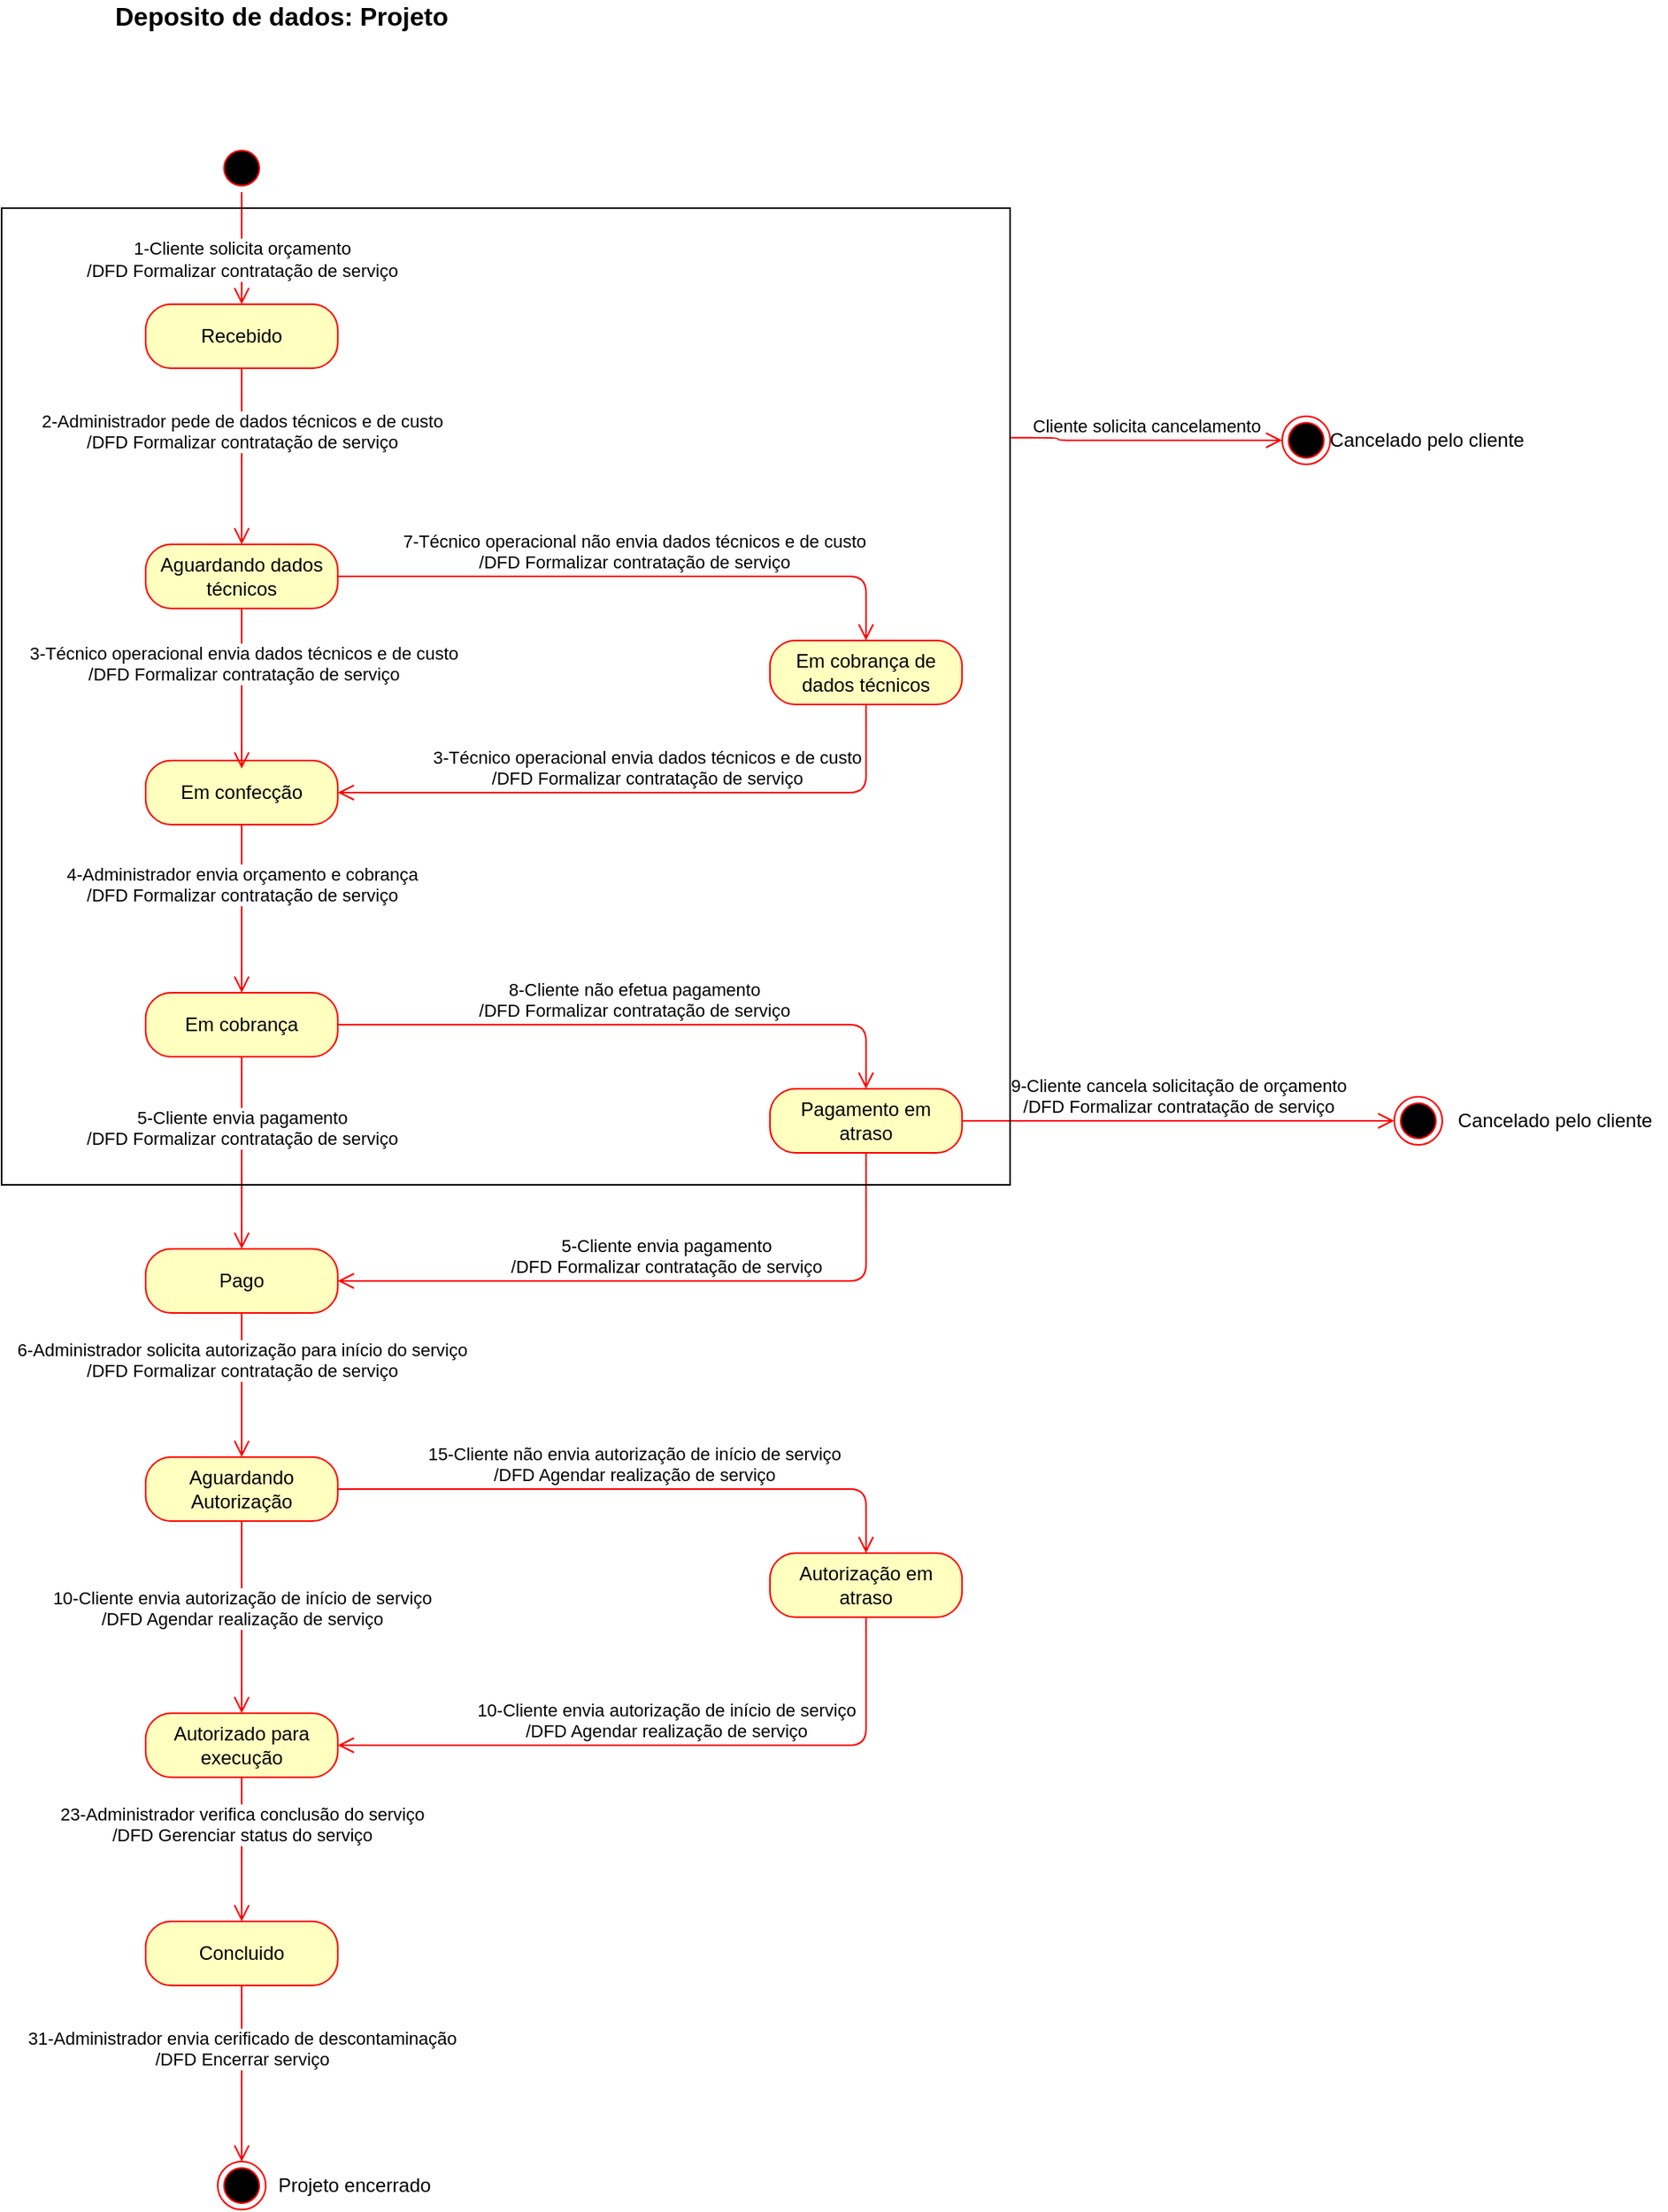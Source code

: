 <mxfile version="13.1.3" type="device" pages="3"><diagram id="hdqu5WZmas8wlfee1xOd" name="Projeto"><mxGraphModel dx="1422" dy="713" grid="1" gridSize="10" guides="1" tooltips="1" connect="1" arrows="1" fold="1" page="1" pageScale="1" pageWidth="1169" pageHeight="1654" math="0" shadow="0"><root><mxCell id="0"/><mxCell id="1" parent="0"/><mxCell id="p3tdU8uC6ub4BsB1K3ly-1" value="" style="ellipse;html=1;shape=startState;fillColor=#000000;strokeColor=#ff0000;" parent="1" vertex="1"><mxGeometry x="225" y="150" width="30" height="30" as="geometry"/></mxCell><mxCell id="p3tdU8uC6ub4BsB1K3ly-2" value="" style="edgeStyle=orthogonalEdgeStyle;html=1;verticalAlign=bottom;endArrow=open;endSize=8;strokeColor=#ff0000;entryX=0.5;entryY=0;entryDx=0;entryDy=0;" parent="1" source="p3tdU8uC6ub4BsB1K3ly-1" target="p3tdU8uC6ub4BsB1K3ly-4" edge="1"><mxGeometry x="0.2" y="145" relative="1" as="geometry"><mxPoint x="240" y="260" as="targetPoint"/><mxPoint as="offset"/></mxGeometry></mxCell><mxCell id="p3tdU8uC6ub4BsB1K3ly-13" value="1-Cliente solicita orçamento&lt;br&gt;/DFD Formalizar contratação de serviço" style="edgeLabel;html=1;align=center;verticalAlign=middle;resizable=0;points=[];" parent="p3tdU8uC6ub4BsB1K3ly-2" vertex="1" connectable="0"><mxGeometry x="0.2" relative="1" as="geometry"><mxPoint as="offset"/></mxGeometry></mxCell><mxCell id="p3tdU8uC6ub4BsB1K3ly-4" value="Recebido" style="rounded=1;whiteSpace=wrap;html=1;arcSize=40;fontColor=#000000;fillColor=#ffffc0;strokeColor=#ff0000;" parent="1" vertex="1"><mxGeometry x="180" y="250" width="120" height="40" as="geometry"/></mxCell><mxCell id="p3tdU8uC6ub4BsB1K3ly-5" value="2-Administrador pede de dados técnicos e de custo&lt;br&gt;/DFD Formalizar contratação de serviço" style="edgeStyle=orthogonalEdgeStyle;html=1;verticalAlign=bottom;endArrow=open;endSize=8;strokeColor=#ff0000;" parent="1" source="p3tdU8uC6ub4BsB1K3ly-4" target="p3tdU8uC6ub4BsB1K3ly-11" edge="1"><mxGeometry relative="1" as="geometry"><mxPoint x="240" y="420" as="targetPoint"/><Array as="points"><mxPoint x="240" y="360"/><mxPoint x="240" y="360"/></Array></mxGeometry></mxCell><mxCell id="p3tdU8uC6ub4BsB1K3ly-11" value="Aguardando dados técnicos" style="rounded=1;whiteSpace=wrap;html=1;arcSize=40;fontColor=#000000;fillColor=#ffffc0;strokeColor=#ff0000;" parent="1" vertex="1"><mxGeometry x="180" y="400" width="120" height="40" as="geometry"/></mxCell><mxCell id="p3tdU8uC6ub4BsB1K3ly-26" value="Em confecção" style="rounded=1;whiteSpace=wrap;html=1;arcSize=40;fontColor=#000000;fillColor=#ffffc0;strokeColor=#ff0000;" parent="1" vertex="1"><mxGeometry x="180" y="535" width="120" height="40" as="geometry"/></mxCell><mxCell id="p3tdU8uC6ub4BsB1K3ly-41" value="" style="group" parent="1" vertex="1" connectable="0"><mxGeometry x="890" y="320" width="160" height="30" as="geometry"/></mxCell><mxCell id="p3tdU8uC6ub4BsB1K3ly-32" value="" style="ellipse;html=1;shape=endState;fillColor=#000000;strokeColor=#ff0000;container=1;" parent="p3tdU8uC6ub4BsB1K3ly-41" vertex="1"><mxGeometry width="30" height="30" as="geometry"/></mxCell><mxCell id="p3tdU8uC6ub4BsB1K3ly-37" value="Cancelado pelo cliente" style="text;html=1;align=center;verticalAlign=middle;resizable=0;points=[];autosize=1;" parent="p3tdU8uC6ub4BsB1K3ly-41" vertex="1"><mxGeometry x="20" y="5" width="140" height="20" as="geometry"/></mxCell><mxCell id="p3tdU8uC6ub4BsB1K3ly-42" value="Cliente solicita cancelamento" style="edgeStyle=orthogonalEdgeStyle;html=1;verticalAlign=bottom;endArrow=open;endSize=8;strokeColor=#ff0000;entryX=0;entryY=0.5;entryDx=0;entryDy=0;exitX=1.001;exitY=0.235;exitDx=0;exitDy=0;exitPerimeter=0;" parent="1" source="p3tdU8uC6ub4BsB1K3ly-111" target="p3tdU8uC6ub4BsB1K3ly-32" edge="1"><mxGeometry relative="1" as="geometry"><mxPoint x="1040" y="380" as="targetPoint"/><mxPoint x="750" y="330" as="sourcePoint"/><Array as="points"><mxPoint x="750" y="333"/><mxPoint x="750" y="335"/></Array></mxGeometry></mxCell><mxCell id="p3tdU8uC6ub4BsB1K3ly-74" value="3-Técnico operacional envia dados técnicos e de custo&lt;br&gt;/DFD Formalizar contratação de serviço" style="edgeStyle=orthogonalEdgeStyle;html=1;verticalAlign=bottom;endArrow=open;endSize=8;strokeColor=#ff0000;entryX=1;entryY=0.5;entryDx=0;entryDy=0;exitX=0.5;exitY=1;exitDx=0;exitDy=0;" parent="1" source="p3tdU8uC6ub4BsB1K3ly-94" target="p3tdU8uC6ub4BsB1K3ly-26" edge="1"><mxGeometry relative="1" as="geometry"><mxPoint x="250" y="555" as="targetPoint"/><mxPoint x="250" y="445" as="sourcePoint"/><Array as="points"><mxPoint x="630" y="555"/></Array></mxGeometry></mxCell><mxCell id="p3tdU8uC6ub4BsB1K3ly-75" value="4-Administrador envia orçamento e cobrança&lt;br&gt;/DFD Formalizar contratação de serviço" style="edgeStyle=orthogonalEdgeStyle;html=1;verticalAlign=bottom;endArrow=open;endSize=8;strokeColor=#ff0000;entryX=0.5;entryY=0;entryDx=0;entryDy=0;exitX=0.5;exitY=1;exitDx=0;exitDy=0;" parent="1" source="p3tdU8uC6ub4BsB1K3ly-26" target="p3tdU8uC6ub4BsB1K3ly-76" edge="1"><mxGeometry relative="1" as="geometry"><mxPoint x="239.5" y="685" as="targetPoint"/><mxPoint x="239.5" y="590" as="sourcePoint"/><Array as="points"/></mxGeometry></mxCell><mxCell id="p3tdU8uC6ub4BsB1K3ly-76" value="Em cobrança" style="rounded=1;whiteSpace=wrap;html=1;arcSize=40;fontColor=#000000;fillColor=#ffffc0;strokeColor=#ff0000;" parent="1" vertex="1"><mxGeometry x="180" y="680" width="120" height="40" as="geometry"/></mxCell><mxCell id="p3tdU8uC6ub4BsB1K3ly-77" value="5-Cliente envia pagamento&lt;br&gt;/DFD Formalizar contratação de serviço" style="edgeStyle=orthogonalEdgeStyle;html=1;verticalAlign=bottom;endArrow=open;endSize=8;strokeColor=#ff0000;entryX=0.5;entryY=0;entryDx=0;entryDy=0;" parent="1" source="p3tdU8uC6ub4BsB1K3ly-76" target="p3tdU8uC6ub4BsB1K3ly-78" edge="1"><mxGeometry relative="1" as="geometry"><mxPoint x="240" y="840" as="targetPoint"/></mxGeometry></mxCell><mxCell id="p3tdU8uC6ub4BsB1K3ly-78" value="Pago" style="rounded=1;whiteSpace=wrap;html=1;arcSize=40;fontColor=#000000;fillColor=#ffffc0;strokeColor=#ff0000;" parent="1" vertex="1"><mxGeometry x="180" y="840" width="120" height="40" as="geometry"/></mxCell><mxCell id="p3tdU8uC6ub4BsB1K3ly-79" value="6-Administrador solicita autorização para início do serviço&lt;br&gt;/DFD Formalizar contratação de serviço" style="edgeStyle=orthogonalEdgeStyle;html=1;verticalAlign=bottom;endArrow=open;endSize=8;strokeColor=#ff0000;entryX=0.5;entryY=0;entryDx=0;entryDy=0;" parent="1" source="p3tdU8uC6ub4BsB1K3ly-78" target="p3tdU8uC6ub4BsB1K3ly-80" edge="1"><mxGeometry relative="1" as="geometry"><mxPoint x="240" y="960" as="targetPoint"/></mxGeometry></mxCell><mxCell id="p3tdU8uC6ub4BsB1K3ly-80" value="Aguardando Autorização" style="rounded=1;whiteSpace=wrap;html=1;arcSize=40;fontColor=#000000;fillColor=#ffffc0;strokeColor=#ff0000;" parent="1" vertex="1"><mxGeometry x="180" y="970" width="120" height="40" as="geometry"/></mxCell><mxCell id="p3tdU8uC6ub4BsB1K3ly-81" value="10-Cliente envia autorização de início de serviço&lt;br&gt;/DFD Agendar realização de serviço" style="edgeStyle=orthogonalEdgeStyle;html=1;verticalAlign=bottom;endArrow=open;endSize=8;strokeColor=#ff0000;entryX=0.5;entryY=0;entryDx=0;entryDy=0;" parent="1" source="p3tdU8uC6ub4BsB1K3ly-80" target="p3tdU8uC6ub4BsB1K3ly-84" edge="1"><mxGeometry x="0.167" relative="1" as="geometry"><mxPoint x="240" y="1130" as="targetPoint"/><Array as="points"/><mxPoint as="offset"/></mxGeometry></mxCell><mxCell id="p3tdU8uC6ub4BsB1K3ly-84" value="Autorizado para execução" style="rounded=1;whiteSpace=wrap;html=1;arcSize=40;fontColor=#000000;fillColor=#ffffc0;strokeColor=#ff0000;" parent="1" vertex="1"><mxGeometry x="180" y="1130" width="120" height="40" as="geometry"/></mxCell><mxCell id="p3tdU8uC6ub4BsB1K3ly-85" value="23-Administrador verifica conclusão do serviço&lt;br&gt;/DFD Gerenciar status do serviço" style="edgeStyle=orthogonalEdgeStyle;html=1;verticalAlign=bottom;endArrow=open;endSize=8;strokeColor=#ff0000;entryX=0.5;entryY=0;entryDx=0;entryDy=0;" parent="1" source="p3tdU8uC6ub4BsB1K3ly-84" target="p3tdU8uC6ub4BsB1K3ly-86" edge="1"><mxGeometry relative="1" as="geometry"><mxPoint x="240" y="1250" as="targetPoint"/></mxGeometry></mxCell><mxCell id="p3tdU8uC6ub4BsB1K3ly-86" value="Concluido" style="rounded=1;whiteSpace=wrap;html=1;arcSize=40;fontColor=#000000;fillColor=#ffffc0;strokeColor=#ff0000;" parent="1" vertex="1"><mxGeometry x="180" y="1260" width="120" height="40" as="geometry"/></mxCell><mxCell id="p3tdU8uC6ub4BsB1K3ly-87" value="31-Administrador envia cerificado de descontaminação&lt;br&gt;/DFD Encerrar serviço" style="edgeStyle=orthogonalEdgeStyle;html=1;verticalAlign=bottom;endArrow=open;endSize=8;strokeColor=#ff0000;entryX=0.5;entryY=0;entryDx=0;entryDy=0;" parent="1" source="p3tdU8uC6ub4BsB1K3ly-86" target="p3tdU8uC6ub4BsB1K3ly-90" edge="1"><mxGeometry relative="1" as="geometry"><mxPoint x="240" y="1400" as="targetPoint"/></mxGeometry></mxCell><mxCell id="p3tdU8uC6ub4BsB1K3ly-92" value="" style="group" parent="1" vertex="1" connectable="0"><mxGeometry x="225" y="1410" width="140" height="30" as="geometry"/></mxCell><mxCell id="p3tdU8uC6ub4BsB1K3ly-90" value="" style="ellipse;html=1;shape=endState;fillColor=#000000;strokeColor=#ff0000;" parent="p3tdU8uC6ub4BsB1K3ly-92" vertex="1"><mxGeometry width="30" height="30" as="geometry"/></mxCell><mxCell id="p3tdU8uC6ub4BsB1K3ly-91" value="Projeto encerrado" style="text;html=1;align=center;verticalAlign=middle;resizable=0;points=[];autosize=1;" parent="p3tdU8uC6ub4BsB1K3ly-92" vertex="1"><mxGeometry x="30" y="5" width="110" height="20" as="geometry"/></mxCell><mxCell id="p3tdU8uC6ub4BsB1K3ly-93" value="7-Técnico operacional não envia dados técnicos e de custo&lt;br&gt;/DFD Formalizar contratação de serviço" style="edgeStyle=orthogonalEdgeStyle;html=1;verticalAlign=bottom;endArrow=open;endSize=8;strokeColor=#ff0000;exitX=1;exitY=0.5;exitDx=0;exitDy=0;entryX=0.5;entryY=0;entryDx=0;entryDy=0;" parent="1" source="p3tdU8uC6ub4BsB1K3ly-11" target="p3tdU8uC6ub4BsB1K3ly-94" edge="1"><mxGeometry relative="1" as="geometry"><mxPoint x="640" y="420" as="targetPoint"/><mxPoint x="250" y="450" as="sourcePoint"/><Array as="points"/><mxPoint as="offset"/></mxGeometry></mxCell><mxCell id="p3tdU8uC6ub4BsB1K3ly-94" value="Em cobrança de dados técnicos" style="rounded=1;whiteSpace=wrap;html=1;arcSize=40;fontColor=#000000;fillColor=#ffffc0;strokeColor=#ff0000;" parent="1" vertex="1"><mxGeometry x="570" y="460" width="120" height="40" as="geometry"/></mxCell><mxCell id="p3tdU8uC6ub4BsB1K3ly-96" value="3-Técnico operacional envia dados técnicos e de custo&lt;br&gt;/DFD Formalizar contratação de serviço" style="edgeStyle=orthogonalEdgeStyle;html=1;verticalAlign=bottom;endArrow=open;endSize=8;strokeColor=#ff0000;exitX=0.5;exitY=1;exitDx=0;exitDy=0;" parent="1" source="p3tdU8uC6ub4BsB1K3ly-11" edge="1"><mxGeometry relative="1" as="geometry"><mxPoint x="240" y="540" as="targetPoint"/><mxPoint x="250" y="450" as="sourcePoint"/><Array as="points"/></mxGeometry></mxCell><mxCell id="p3tdU8uC6ub4BsB1K3ly-98" value="5-Cliente envia pagamento&lt;br&gt;/DFD Formalizar contratação de serviço" style="edgeStyle=orthogonalEdgeStyle;html=1;verticalAlign=bottom;endArrow=open;endSize=8;strokeColor=#ff0000;entryX=1;entryY=0.5;entryDx=0;entryDy=0;exitX=0.5;exitY=1;exitDx=0;exitDy=0;" parent="1" source="p3tdU8uC6ub4BsB1K3ly-100" target="p3tdU8uC6ub4BsB1K3ly-78" edge="1"><mxGeometry relative="1" as="geometry"><mxPoint x="300" y="835" as="targetPoint"/><mxPoint x="250" y="725" as="sourcePoint"/><Array as="points"><mxPoint x="630" y="860"/></Array></mxGeometry></mxCell><mxCell id="p3tdU8uC6ub4BsB1K3ly-99" value="8-Cliente não efetua pagamento&lt;br&gt;/DFD Formalizar contratação de serviço" style="edgeStyle=orthogonalEdgeStyle;html=1;verticalAlign=bottom;endArrow=open;endSize=8;strokeColor=#ff0000;entryX=0.5;entryY=0;entryDx=0;entryDy=0;" parent="1" source="p3tdU8uC6ub4BsB1K3ly-76" target="p3tdU8uC6ub4BsB1K3ly-100" edge="1"><mxGeometry relative="1" as="geometry"><mxPoint x="640" y="700" as="targetPoint"/><mxPoint x="300" y="700" as="sourcePoint"/><Array as="points"/><mxPoint as="offset"/></mxGeometry></mxCell><mxCell id="p3tdU8uC6ub4BsB1K3ly-100" value="Pagamento em atraso" style="rounded=1;whiteSpace=wrap;html=1;arcSize=40;fontColor=#000000;fillColor=#ffffc0;strokeColor=#ff0000;" parent="1" vertex="1"><mxGeometry x="570" y="740" width="120" height="40" as="geometry"/></mxCell><mxCell id="p3tdU8uC6ub4BsB1K3ly-101" value="9-Cliente cancela solicitação de orçamento&lt;br&gt;/DFD Formalizar contratação de serviço" style="edgeStyle=orthogonalEdgeStyle;html=1;verticalAlign=bottom;endArrow=open;endSize=8;strokeColor=#ff0000;exitX=1;exitY=0.5;exitDx=0;exitDy=0;" parent="1" source="p3tdU8uC6ub4BsB1K3ly-100" target="p3tdU8uC6ub4BsB1K3ly-102" edge="1"><mxGeometry relative="1" as="geometry"><mxPoint x="980" y="760" as="targetPoint"/><mxPoint x="710" y="760" as="sourcePoint"/><Array as="points"/><mxPoint as="offset"/></mxGeometry></mxCell><mxCell id="p3tdU8uC6ub4BsB1K3ly-106" value="" style="group" parent="1" vertex="1" connectable="0"><mxGeometry x="960" y="745" width="170" height="30" as="geometry"/></mxCell><mxCell id="p3tdU8uC6ub4BsB1K3ly-102" value="" style="ellipse;html=1;shape=endState;fillColor=#000000;strokeColor=#ff0000;" parent="p3tdU8uC6ub4BsB1K3ly-106" vertex="1"><mxGeometry width="30" height="30" as="geometry"/></mxCell><mxCell id="p3tdU8uC6ub4BsB1K3ly-105" value="Cancelado pelo cliente" style="text;html=1;align=center;verticalAlign=middle;resizable=0;points=[];autosize=1;" parent="p3tdU8uC6ub4BsB1K3ly-106" vertex="1"><mxGeometry x="30" y="5" width="140" height="20" as="geometry"/></mxCell><mxCell id="p3tdU8uC6ub4BsB1K3ly-107" value="10-Cliente envia autorização de início de serviço&lt;br&gt;/DFD Agendar realização de serviço" style="edgeStyle=orthogonalEdgeStyle;html=1;verticalAlign=bottom;endArrow=open;endSize=8;strokeColor=#ff0000;exitX=0.5;exitY=1;exitDx=0;exitDy=0;entryX=1;entryY=0.5;entryDx=0;entryDy=0;" parent="1" source="p3tdU8uC6ub4BsB1K3ly-109" target="p3tdU8uC6ub4BsB1K3ly-84" edge="1"><mxGeometry relative="1" as="geometry"><mxPoint x="330" y="1150" as="targetPoint"/><mxPoint x="250" y="1015" as="sourcePoint"/><Array as="points"><mxPoint x="630" y="1150"/></Array></mxGeometry></mxCell><mxCell id="p3tdU8uC6ub4BsB1K3ly-108" value="15-Cliente não envia autorização de início de serviço&lt;br&gt;/DFD Agendar realização de serviço" style="edgeStyle=orthogonalEdgeStyle;html=1;verticalAlign=bottom;endArrow=open;endSize=8;strokeColor=#ff0000;entryX=0.5;entryY=0;entryDx=0;entryDy=0;exitX=1;exitY=0.5;exitDx=0;exitDy=0;" parent="1" source="p3tdU8uC6ub4BsB1K3ly-80" target="p3tdU8uC6ub4BsB1K3ly-109" edge="1"><mxGeometry relative="1" as="geometry"><mxPoint x="640" y="990" as="targetPoint"/><mxPoint x="330" y="990" as="sourcePoint"/><Array as="points"/><mxPoint as="offset"/></mxGeometry></mxCell><mxCell id="p3tdU8uC6ub4BsB1K3ly-109" value="Autorização em atraso" style="rounded=1;whiteSpace=wrap;html=1;arcSize=40;fontColor=#000000;fillColor=#ffffc0;strokeColor=#ff0000;" parent="1" vertex="1"><mxGeometry x="570" y="1030" width="120" height="40" as="geometry"/></mxCell><mxCell id="p3tdU8uC6ub4BsB1K3ly-111" value="" style="rounded=0;whiteSpace=wrap;html=1;strokeColor=#000000;fillColor=none;" parent="1" vertex="1"><mxGeometry x="90" y="190" width="630" height="610" as="geometry"/></mxCell><mxCell id="p3tdU8uC6ub4BsB1K3ly-112" value="&lt;font style=&quot;font-size: 16px&quot;&gt;&lt;b&gt;Deposito de dados: Projeto&lt;/b&gt;&lt;/font&gt;" style="text;html=1;strokeColor=none;fillColor=none;align=center;verticalAlign=middle;whiteSpace=wrap;rounded=0;" parent="1" vertex="1"><mxGeometry x="120" y="60" width="290" height="20" as="geometry"/></mxCell></root></mxGraphModel></diagram><diagram id="vIZfOBYzHcGe2QUXAM5_" name="Solicitação de serviço"><mxGraphModel dx="1422" dy="713" grid="1" gridSize="10" guides="1" tooltips="1" connect="1" arrows="1" fold="1" page="1" pageScale="1" pageWidth="1169" pageHeight="1654" math="0" shadow="0"><root><mxCell id="xLY9M_ZdDK0wnVbvaRxo-0"/><mxCell id="xLY9M_ZdDK0wnVbvaRxo-1" parent="xLY9M_ZdDK0wnVbvaRxo-0"/><mxCell id="xLY9M_ZdDK0wnVbvaRxo-2" value="" style="ellipse;html=1;shape=startState;fillColor=#000000;strokeColor=#ff0000;" parent="xLY9M_ZdDK0wnVbvaRxo-1" vertex="1"><mxGeometry x="570" y="200" width="30" height="30" as="geometry"/></mxCell><mxCell id="xLY9M_ZdDK0wnVbvaRxo-5" value="11-Administrador envia datas disponíveis&lt;br&gt;/DFD Agendar Realização do Serviço" style="edgeStyle=orthogonalEdgeStyle;html=1;verticalAlign=bottom;endArrow=open;endSize=8;strokeColor=#ff0000;entryX=0.5;entryY=0;entryDx=0;entryDy=0;exitX=0.5;exitY=1;exitDx=0;exitDy=0;" parent="xLY9M_ZdDK0wnVbvaRxo-1" source="xLY9M_ZdDK0wnVbvaRxo-2" target="xLY9M_ZdDK0wnVbvaRxo-6" edge="1"><mxGeometry relative="1" as="geometry"><mxPoint x="585" y="480" as="targetPoint"/><mxPoint x="585" y="370" as="sourcePoint"/></mxGeometry></mxCell><mxCell id="xLY9M_ZdDK0wnVbvaRxo-6" value="Agendando" style="rounded=1;whiteSpace=wrap;html=1;arcSize=40;fontColor=#000000;fillColor=#ffffc0;strokeColor=#ff0000;" parent="xLY9M_ZdDK0wnVbvaRxo-1" vertex="1"><mxGeometry x="525" y="330" width="120" height="40" as="geometry"/></mxCell><mxCell id="xLY9M_ZdDK0wnVbvaRxo-7" value="12-Cliente envia confirmação de data&lt;br&gt;/DFD Agendar Realização do Serviço" style="edgeStyle=orthogonalEdgeStyle;html=1;verticalAlign=bottom;endArrow=open;endSize=8;strokeColor=#ff0000;entryX=0.5;entryY=0;entryDx=0;entryDy=0;" parent="xLY9M_ZdDK0wnVbvaRxo-1" source="xLY9M_ZdDK0wnVbvaRxo-6" target="xLY9M_ZdDK0wnVbvaRxo-8" edge="1"><mxGeometry relative="1" as="geometry"><mxPoint x="585" y="680" as="targetPoint"/></mxGeometry></mxCell><mxCell id="xLY9M_ZdDK0wnVbvaRxo-8" value="Agendado" style="rounded=1;whiteSpace=wrap;html=1;arcSize=40;fontColor=#000000;fillColor=#ffffc0;strokeColor=#ff0000;" parent="xLY9M_ZdDK0wnVbvaRxo-1" vertex="1"><mxGeometry x="525" y="470" width="120" height="40" as="geometry"/></mxCell><mxCell id="xLY9M_ZdDK0wnVbvaRxo-9" value="19-Administrador envia agenda de serviço&lt;br&gt;/DFD Instalação do equipamento" style="edgeStyle=orthogonalEdgeStyle;html=1;verticalAlign=bottom;endArrow=open;endSize=8;strokeColor=#ff0000;entryX=0.5;entryY=0;entryDx=0;entryDy=0;" parent="xLY9M_ZdDK0wnVbvaRxo-1" source="xLY9M_ZdDK0wnVbvaRxo-8" target="xLY9M_ZdDK0wnVbvaRxo-10" edge="1"><mxGeometry relative="1" as="geometry"><mxPoint x="585" y="640" as="targetPoint"/></mxGeometry></mxCell><mxCell id="xLY9M_ZdDK0wnVbvaRxo-10" value="Instalando" style="rounded=1;whiteSpace=wrap;html=1;arcSize=40;fontColor=#000000;fillColor=#ffffc0;strokeColor=#ff0000;" parent="xLY9M_ZdDK0wnVbvaRxo-1" vertex="1"><mxGeometry x="525" y="610" width="120" height="40" as="geometry"/></mxCell><mxCell id="xLY9M_ZdDK0wnVbvaRxo-11" value="20-Técnico operacional instala os equipamentos&lt;br&gt;/DFD Instalação do equipamento" style="edgeStyle=orthogonalEdgeStyle;html=1;verticalAlign=bottom;endArrow=open;endSize=8;strokeColor=#ff0000;entryX=0.5;entryY=0;entryDx=0;entryDy=0;" parent="xLY9M_ZdDK0wnVbvaRxo-1" source="xLY9M_ZdDK0wnVbvaRxo-10" target="xLY9M_ZdDK0wnVbvaRxo-14" edge="1"><mxGeometry relative="1" as="geometry"><mxPoint x="585" y="777" as="targetPoint"/></mxGeometry></mxCell><mxCell id="xLY9M_ZdDK0wnVbvaRxo-16" value="" style="group" parent="xLY9M_ZdDK0wnVbvaRxo-1" vertex="1" connectable="0"><mxGeometry x="515" y="770" width="140" height="57" as="geometry"/></mxCell><mxCell id="xLY9M_ZdDK0wnVbvaRxo-14" value="" style="ellipse;html=1;shape=endState;fillColor=#000000;strokeColor=#ff0000;" parent="xLY9M_ZdDK0wnVbvaRxo-16" vertex="1"><mxGeometry x="55" width="30" height="30" as="geometry"/></mxCell><mxCell id="xLY9M_ZdDK0wnVbvaRxo-15" value="Equipamento instalado" style="text;html=1;align=center;verticalAlign=middle;resizable=0;points=[];autosize=1;" parent="xLY9M_ZdDK0wnVbvaRxo-16" vertex="1"><mxGeometry y="37" width="140" height="20" as="geometry"/></mxCell><mxCell id="xLY9M_ZdDK0wnVbvaRxo-17" value="39-Administrador envia implementação de solução&lt;br&gt;/DFD Implementar solução" style="edgeStyle=orthogonalEdgeStyle;html=1;verticalAlign=bottom;endArrow=open;endSize=8;strokeColor=#ff0000;entryX=0.5;entryY=0;entryDx=0;entryDy=0;exitX=1;exitY=0.5;exitDx=0;exitDy=0;" parent="xLY9M_ZdDK0wnVbvaRxo-1" source="xLY9M_ZdDK0wnVbvaRxo-2" target="xLY9M_ZdDK0wnVbvaRxo-18" edge="1"><mxGeometry x="-0.558" relative="1" as="geometry"><mxPoint x="940" y="320" as="targetPoint"/><mxPoint x="940" y="220" as="sourcePoint"/><Array as="points"><mxPoint x="960" y="215"/><mxPoint x="960" y="570"/><mxPoint x="890" y="570"/></Array><mxPoint as="offset"/></mxGeometry></mxCell><mxCell id="xLY9M_ZdDK0wnVbvaRxo-18" value="Implementando" style="rounded=1;whiteSpace=wrap;html=1;arcSize=40;fontColor=#000000;fillColor=#ffffc0;strokeColor=#ff0000;" parent="xLY9M_ZdDK0wnVbvaRxo-1" vertex="1"><mxGeometry x="830" y="610" width="120" height="40" as="geometry"/></mxCell><mxCell id="xLY9M_ZdDK0wnVbvaRxo-19" value="40-Técnico operacional implementa solução&lt;br&gt;/DFD Implementar solução" style="edgeStyle=orthogonalEdgeStyle;html=1;verticalAlign=bottom;endArrow=open;endSize=8;strokeColor=#ff0000;" parent="xLY9M_ZdDK0wnVbvaRxo-1" source="xLY9M_ZdDK0wnVbvaRxo-18" target="xLY9M_ZdDK0wnVbvaRxo-20" edge="1"><mxGeometry relative="1" as="geometry"><mxPoint x="890" y="710" as="targetPoint"/></mxGeometry></mxCell><mxCell id="xLY9M_ZdDK0wnVbvaRxo-22" value="" style="group" parent="xLY9M_ZdDK0wnVbvaRxo-1" vertex="1" connectable="0"><mxGeometry x="820" y="750" width="140" height="60" as="geometry"/></mxCell><mxCell id="xLY9M_ZdDK0wnVbvaRxo-20" value="" style="ellipse;html=1;shape=endState;fillColor=#000000;strokeColor=#ff0000;" parent="xLY9M_ZdDK0wnVbvaRxo-22" vertex="1"><mxGeometry x="55" width="30" height="30" as="geometry"/></mxCell><mxCell id="xLY9M_ZdDK0wnVbvaRxo-21" value="Solução implementada" style="text;html=1;align=center;verticalAlign=middle;resizable=0;points=[];autosize=1;" parent="xLY9M_ZdDK0wnVbvaRxo-22" vertex="1"><mxGeometry y="40" width="140" height="20" as="geometry"/></mxCell><mxCell id="wiAEbYGn2oadnIUWjpm3-0" value="27-Administrador envia solicitação de desinstalação&lt;br&gt;/DFD Deinstalar equipamento" style="edgeStyle=orthogonalEdgeStyle;html=1;verticalAlign=bottom;endArrow=open;endSize=8;strokeColor=#ff0000;exitX=0;exitY=0.5;exitDx=0;exitDy=0;" parent="xLY9M_ZdDK0wnVbvaRxo-1" source="xLY9M_ZdDK0wnVbvaRxo-2" target="wiAEbYGn2oadnIUWjpm3-1" edge="1"><mxGeometry x="0.011" relative="1" as="geometry"><mxPoint x="250" y="320" as="targetPoint"/><mxPoint x="490" y="200" as="sourcePoint"/><Array as="points"><mxPoint x="250" y="215"/><mxPoint x="250" y="315"/></Array><mxPoint as="offset"/></mxGeometry></mxCell><mxCell id="wiAEbYGn2oadnIUWjpm3-1" value="Desinstalando" style="rounded=1;whiteSpace=wrap;html=1;arcSize=40;fontColor=#000000;fillColor=#ffffc0;strokeColor=#ff0000;" parent="xLY9M_ZdDK0wnVbvaRxo-1" vertex="1"><mxGeometry x="190" y="330" width="120" height="40" as="geometry"/></mxCell><mxCell id="wiAEbYGn2oadnIUWjpm3-2" value="28-Técnico operacional desinstala equipamentos&lt;br&gt;/DFD Deinstalar equipamento" style="edgeStyle=orthogonalEdgeStyle;html=1;verticalAlign=bottom;endArrow=open;endSize=8;strokeColor=#ff0000;exitX=0.5;exitY=1;exitDx=0;exitDy=0;" parent="xLY9M_ZdDK0wnVbvaRxo-1" source="wiAEbYGn2oadnIUWjpm3-1" target="wiAEbYGn2oadnIUWjpm3-3" edge="1"><mxGeometry relative="1" as="geometry"><mxPoint x="250" y="470" as="targetPoint"/><mxPoint x="249.5" y="400" as="sourcePoint"/></mxGeometry></mxCell><mxCell id="wiAEbYGn2oadnIUWjpm3-3" value="Desinstalado" style="rounded=1;whiteSpace=wrap;html=1;arcSize=40;fontColor=#000000;fillColor=#ffffc0;strokeColor=#ff0000;" parent="xLY9M_ZdDK0wnVbvaRxo-1" vertex="1"><mxGeometry x="190" y="470" width="120" height="40" as="geometry"/></mxCell><mxCell id="wiAEbYGn2oadnIUWjpm3-4" value="29-Técnico operacional envia relatório de desinstalação&lt;br&gt;/DFD Deinstalar equipamento" style="edgeStyle=orthogonalEdgeStyle;html=1;verticalAlign=bottom;endArrow=open;endSize=8;strokeColor=#ff0000;exitX=0.5;exitY=1;exitDx=0;exitDy=0;" parent="xLY9M_ZdDK0wnVbvaRxo-1" source="wiAEbYGn2oadnIUWjpm3-3" target="wiAEbYGn2oadnIUWjpm3-5" edge="1"><mxGeometry relative="1" as="geometry"><mxPoint x="249.5" y="640" as="targetPoint"/><mxPoint x="249.5" y="540" as="sourcePoint"/></mxGeometry></mxCell><mxCell id="wiAEbYGn2oadnIUWjpm3-5" value="" style="ellipse;html=1;shape=endState;fillColor=#000000;strokeColor=#ff0000;" parent="xLY9M_ZdDK0wnVbvaRxo-1" vertex="1"><mxGeometry x="234.5" y="615" width="30" height="30" as="geometry"/></mxCell><mxCell id="wiAEbYGn2oadnIUWjpm3-6" value="Equipamento desinstalado" style="text;html=1;align=center;verticalAlign=middle;resizable=0;points=[];autosize=1;" parent="xLY9M_ZdDK0wnVbvaRxo-1" vertex="1"><mxGeometry x="170" y="650" width="160" height="20" as="geometry"/></mxCell><mxCell id="_Yp3IAiCUBUdafP8gP_2-0" value="15-Cliente envia não confirmação de data&lt;br&gt;/DFD Agendar Realização do Serviço" style="edgeStyle=orthogonalEdgeStyle;html=1;verticalAlign=bottom;endArrow=open;endSize=8;strokeColor=#ff0000;exitX=1;exitY=0.5;exitDx=0;exitDy=0;" parent="xLY9M_ZdDK0wnVbvaRxo-1" source="xLY9M_ZdDK0wnVbvaRxo-6" target="_Yp3IAiCUBUdafP8gP_2-1" edge="1"><mxGeometry relative="1" as="geometry"><mxPoint x="910" y="350" as="targetPoint"/><mxPoint x="830" y="360" as="sourcePoint"/></mxGeometry></mxCell><mxCell id="_Yp3IAiCUBUdafP8gP_2-1" value="Atrasado" style="rounded=1;whiteSpace=wrap;html=1;arcSize=40;fontColor=#000000;fillColor=#ffffc0;strokeColor=#ff0000;" parent="xLY9M_ZdDK0wnVbvaRxo-1" vertex="1"><mxGeometry x="780" y="390" width="120" height="40" as="geometry"/></mxCell><mxCell id="NBLL3A0HiP4to0eX3SYG-0" value="12-Cliente envia confirmação de data&lt;br&gt;/DFD Agendar Realização do Serviço" style="edgeStyle=orthogonalEdgeStyle;html=1;verticalAlign=bottom;endArrow=open;endSize=8;strokeColor=#ff0000;entryX=1;entryY=0.5;entryDx=0;entryDy=0;exitX=0.5;exitY=1;exitDx=0;exitDy=0;" parent="xLY9M_ZdDK0wnVbvaRxo-1" source="_Yp3IAiCUBUdafP8gP_2-1" target="xLY9M_ZdDK0wnVbvaRxo-8" edge="1"><mxGeometry x="-0.294" y="-20" relative="1" as="geometry"><mxPoint x="909.5" y="560" as="targetPoint"/><mxPoint x="909.5" y="460" as="sourcePoint"/><mxPoint as="offset"/></mxGeometry></mxCell><mxCell id="NBLL3A0HiP4to0eX3SYG-1" value="&lt;font style=&quot;font-size: 16px&quot;&gt;&lt;b&gt;Deposito de dados: Solicitação de serviço&lt;/b&gt;&lt;/font&gt;" style="text;html=1;align=center;verticalAlign=middle;resizable=0;points=[];autosize=1;" parent="xLY9M_ZdDK0wnVbvaRxo-1" vertex="1"><mxGeometry x="135" y="90" width="340" height="20" as="geometry"/></mxCell></root></mxGraphModel></diagram><diagram id="2t0PSsdLwvH0hY_ykuE3" name="Agenda"><mxGraphModel dx="1673" dy="839" grid="1" gridSize="10" guides="1" tooltips="1" connect="1" arrows="1" fold="1" page="1" pageScale="1" pageWidth="700" pageHeight="800" math="0" shadow="0"><root><mxCell id="SyiP773_4U2Vog-Eotvb-0"/><mxCell id="SyiP773_4U2Vog-Eotvb-1" parent="SyiP773_4U2Vog-Eotvb-0"/><mxCell id="8zSpWvvAfwcZ7iM58Y69-0" value="" style="ellipse;html=1;shape=startState;fillColor=#000000;strokeColor=#ff0000;" vertex="1" parent="SyiP773_4U2Vog-Eotvb-1"><mxGeometry x="235" y="140" width="30" height="30" as="geometry"/></mxCell><mxCell id="mfWfZo8VCKvriIEtYi19-1" value="&lt;font style=&quot;font-size: 10px&quot;&gt;11 -&amp;nbsp;Administrador envia datas disponíveis&lt;br&gt;/ DFD - Agendar realização de serviço&lt;/font&gt;" style="edgeStyle=orthogonalEdgeStyle;rounded=0;orthogonalLoop=1;jettySize=auto;html=1;strokeColor=#FF3333;endArrow=none;endFill=0;startArrow=open;startFill=0;exitX=0.464;exitY=-0.036;exitDx=0;exitDy=0;exitPerimeter=0;" edge="1" parent="SyiP773_4U2Vog-Eotvb-1" target="8zSpWvvAfwcZ7iM58Y69-0"><mxGeometry x="0.323" y="-10" relative="1" as="geometry"><mxPoint x="249.68" y="258.56" as="sourcePoint"/><mxPoint x="250" y="169" as="targetPoint"/><Array as="points"><mxPoint x="250" y="200"/></Array><mxPoint x="-10" y="10" as="offset"/></mxGeometry></mxCell><mxCell id="xemnr1sl7ly1FExJY5Wv-2" value="&lt;font style=&quot;font-size: 10px&quot;&gt;13 -&amp;nbsp;Administrador envia agenda de serviço&lt;br&gt;/ DFD&amp;nbsp;- Agendar realização de serviço&lt;/font&gt;" style="edgeStyle=orthogonalEdgeStyle;rounded=0;orthogonalLoop=1;jettySize=auto;html=1;startArrow=none;startFill=0;endArrow=open;endFill=0;strokeColor=#FF3333;entryX=0.5;entryY=0;entryDx=0;entryDy=0;" edge="1" parent="SyiP773_4U2Vog-Eotvb-1" source="8zSpWvvAfwcZ7iM58Y69-2" target="xemnr1sl7ly1FExJY5Wv-0"><mxGeometry x="0.091" relative="1" as="geometry"><mxPoint x="250" y="380" as="targetPoint"/><Array as="points"><mxPoint x="250" y="320"/><mxPoint x="250" y="320"/></Array><mxPoint as="offset"/></mxGeometry></mxCell><mxCell id="8zSpWvvAfwcZ7iM58Y69-2" value="&lt;font style=&quot;font-size: 10px&quot;&gt;Aguardando confirmação do Cliente&lt;/font&gt;" style="rounded=1;whiteSpace=wrap;html=1;arcSize=40;fontColor=#000000;fillColor=#ffffc0;strokeColor=#ff0000;" vertex="1" parent="SyiP773_4U2Vog-Eotvb-1"><mxGeometry x="190" y="260" width="120" height="40" as="geometry"/></mxCell><mxCell id="8zSpWvvAfwcZ7iM58Y69-3" value="&lt;font style=&quot;font-size: 16px&quot;&gt;&lt;b&gt;Deposito de dados: Agenda&lt;/b&gt;&lt;/font&gt;" style="text;html=1;align=center;verticalAlign=middle;resizable=0;points=[];autosize=1;" vertex="1" parent="SyiP773_4U2Vog-Eotvb-1"><mxGeometry x="40" y="40" width="230" height="20" as="geometry"/></mxCell><mxCell id="xemnr1sl7ly1FExJY5Wv-0" value="&lt;font style=&quot;font-size: 10px&quot;&gt;Data inicial &lt;br&gt;agendada&lt;/font&gt;" style="rounded=1;whiteSpace=wrap;html=1;arcSize=40;fontColor=#000000;fillColor=#ffffc0;strokeColor=#ff0000;" vertex="1" parent="SyiP773_4U2Vog-Eotvb-1"><mxGeometry x="190" y="410" width="120" height="40" as="geometry"/></mxCell><mxCell id="dW4GYz6oc99PMzvGyLo4-4" value="&lt;font style=&quot;font-size: 10px&quot;&gt;31 -&amp;nbsp;Administrador envia cerificado de descontaminação&lt;br&gt;/ DFD - Encerrar serviço&lt;/font&gt;" style="edgeStyle=orthogonalEdgeStyle;rounded=0;orthogonalLoop=1;jettySize=auto;html=1;startArrow=open;startFill=0;endArrow=none;endFill=0;strokeColor=#FF3333;fontSize=12;entryX=0.5;entryY=1;entryDx=0;entryDy=0;" edge="1" parent="SyiP773_4U2Vog-Eotvb-1" source="I4gWSXWTaxZuQkZTmEfD-1" target="6WDr6p5Ii9u4TZKsHt_f-0"><mxGeometry relative="1" as="geometry"><mxPoint x="250" y="570" as="targetPoint"/></mxGeometry></mxCell><mxCell id="I4gWSXWTaxZuQkZTmEfD-1" value="" style="ellipse;html=1;shape=startState;fillColor=#000000;strokeColor=#ff0000;" vertex="1" parent="SyiP773_4U2Vog-Eotvb-1"><mxGeometry x="235" y="650" width="30" height="30" as="geometry"/></mxCell><mxCell id="I4gWSXWTaxZuQkZTmEfD-2" value="Data&#10;disponível" style="text;align=center;fontStyle=0;verticalAlign=middle;spacingLeft=3;spacingRight=3;strokeColor=none;rotatable=0;points=[[0,0.5],[1,0.5]];portConstraint=eastwest;fontSize=12;" vertex="1" parent="SyiP773_4U2Vog-Eotvb-1"><mxGeometry x="210" y="690" width="80" height="26" as="geometry"/></mxCell><mxCell id="dW4GYz6oc99PMzvGyLo4-2" value="&lt;font style=&quot;font-size: 10px&quot;&gt;19 -&amp;nbsp;Administrador envia agenda técnica de serviço&lt;br&gt;/ DFD - Instalação e operação do equipamento&lt;/font&gt;" style="edgeStyle=orthogonalEdgeStyle;rounded=0;orthogonalLoop=1;jettySize=auto;html=1;startArrow=open;startFill=0;endArrow=none;endFill=0;strokeColor=#FF3333;fontSize=12;" edge="1" parent="SyiP773_4U2Vog-Eotvb-1" source="6WDr6p5Ii9u4TZKsHt_f-0" target="xemnr1sl7ly1FExJY5Wv-0"><mxGeometry relative="1" as="geometry"/></mxCell><mxCell id="6WDr6p5Ii9u4TZKsHt_f-0" value="&lt;font style=&quot;font-size: 10px&quot;&gt;Período técnico&lt;br&gt;indisponível&lt;/font&gt;" style="rounded=1;whiteSpace=wrap;html=1;arcSize=40;fontColor=#000000;fillColor=#ffffc0;strokeColor=#ff0000;" vertex="1" parent="SyiP773_4U2Vog-Eotvb-1"><mxGeometry x="190" y="520" width="120" height="40" as="geometry"/></mxCell><mxCell id="ILP0FmceniDJYvpok6aD-1" value="&lt;font style=&quot;font-size: 10px&quot;&gt;16 -&amp;nbsp;Cliente não envia confirmação de data&lt;br&gt;/ DFD - Agendar realização de serviço&lt;/font&gt;" style="edgeStyle=orthogonalEdgeStyle;rounded=0;orthogonalLoop=1;jettySize=auto;html=1;startArrow=open;startFill=0;endArrow=none;endFill=0;strokeColor=#FF3333;fontSize=12;" edge="1" parent="SyiP773_4U2Vog-Eotvb-1"><mxGeometry x="-0.559" y="28" relative="1" as="geometry"><mxPoint x="487" y="330" as="sourcePoint"/><mxPoint x="310" y="280" as="targetPoint"/><Array as="points"><mxPoint x="487" y="280"/></Array><mxPoint x="-20" y="-48" as="offset"/></mxGeometry></mxCell><mxCell id="ILP0FmceniDJYvpok6aD-3" value="" style="edgeStyle=orthogonalEdgeStyle;rounded=0;orthogonalLoop=1;jettySize=auto;html=1;startArrow=none;startFill=0;endArrow=open;endFill=0;strokeColor=#FF3333;fontSize=12;entryX=1;entryY=0.5;entryDx=0;entryDy=0;" edge="1" parent="SyiP773_4U2Vog-Eotvb-1" source="ILP0FmceniDJYvpok6aD-0" target="xemnr1sl7ly1FExJY5Wv-0"><mxGeometry relative="1" as="geometry"><mxPoint x="77" y="390" as="targetPoint"/><Array as="points"><mxPoint x="487" y="430"/></Array></mxGeometry></mxCell><mxCell id="rS2cx0IOP0pvHln8z4Oy-0" value="&lt;span style=&quot;font-size: 10px&quot;&gt;13 -&amp;nbsp;Administrador envia agenda de serviço&lt;/span&gt;&lt;br style=&quot;font-size: 10px&quot;&gt;&lt;span style=&quot;font-size: 10px&quot;&gt;/ DFD&amp;nbsp;- Agendar realização de serviço&lt;/span&gt;" style="edgeLabel;html=1;align=center;verticalAlign=middle;resizable=0;points=[];fontSize=12;" vertex="1" connectable="0" parent="ILP0FmceniDJYvpok6aD-3"><mxGeometry x="0.238" y="1" relative="1" as="geometry"><mxPoint x="79" y="19" as="offset"/></mxGeometry></mxCell><mxCell id="ILP0FmceniDJYvpok6aD-0" value="&lt;font style=&quot;font-size: 10px&quot;&gt;Em cobrança da&lt;br&gt;confirmação de data&lt;br&gt;&lt;/font&gt;" style="rounded=1;whiteSpace=wrap;html=1;arcSize=40;fontColor=#000000;fillColor=#ffffc0;strokeColor=#ff0000;" vertex="1" parent="SyiP773_4U2Vog-Eotvb-1"><mxGeometry x="427" y="330" width="120" height="40" as="geometry"/></mxCell></root></mxGraphModel></diagram></mxfile>